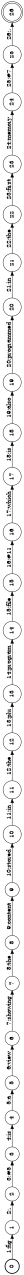 digraph FST {
rankdir = LR;
size = "8.5,11";
label = "";
center = 1;
orientation = Landscape;
ranksep = "0.4";
nodesep = "0.25";
0 [label = "0", shape = circle, style = bold, fontsize = 14]
	0 -> 1 [label = "1:fig", fontsize = 14];
1 [label = "1", shape = circle, style = solid, fontsize = 14]
	1 -> 2 [label = "2:.", fontsize = 14];
2 [label = "2", shape = circle, style = solid, fontsize = 14]
	2 -> 3 [label = "3:#5", fontsize = 14];
3 [label = "3", shape = circle, style = solid, fontsize = 14]
	3 -> 4 [label = "4:is", fontsize = 14];
4 [label = "4", shape = circle, style = solid, fontsize = 14]
	4 -> 5 [label = "5:a", fontsize = 14];
5 [label = "5", shape = circle, style = solid, fontsize = 14]
	5 -> 6 [label = "6:view", fontsize = 14];
6 [label = "6", shape = circle, style = solid, fontsize = 14]
	6 -> 7 [label = "7:showing", fontsize = 14];
7 [label = "7", shape = circle, style = solid, fontsize = 14]
	7 -> 8 [label = "8:the", fontsize = 14];
8 [label = "8", shape = circle, style = solid, fontsize = 14]
	8 -> 9 [label = "9:content", fontsize = 14];
9 [label = "9", shape = circle, style = solid, fontsize = 14]
	9 -> 10 [label = "10:stored", fontsize = 14];
10 [label = "10", shape = circle, style = solid, fontsize = 14]
	10 -> 11 [label = "11:in", fontsize = 14];
11 [label = "11", shape = circle, style = solid, fontsize = 14]
	11 -> 12 [label = "12:the", fontsize = 14];
12 [label = "12", shape = circle, style = solid, fontsize = 14]
	12 -> 13 [label = "13:plu", fontsize = 14];
13 [label = "13", shape = circle, style = solid, fontsize = 14]
	13 -> 14 [label = "14:program", fontsize = 14];
14 [label = "14", shape = circle, style = solid, fontsize = 14]
	14 -> 15 [label = "15:file", fontsize = 14];
15 [label = "15", shape = circle, style = solid, fontsize = 14]
	15 -> 16 [label = "16:#11", fontsize = 14];
16 [label = "16", shape = circle, style = solid, fontsize = 14]
	16 -> 17 [label = "17:which", fontsize = 14];
17 [label = "17", shape = circle, style = solid, fontsize = 14]
	17 -> 18 [label = "18:is", fontsize = 14];
18 [label = "18", shape = circle, style = solid, fontsize = 14]
	18 -> 19 [label = "19:also", fontsize = 14];
19 [label = "19", shape = circle, style = solid, fontsize = 14]
	19 -> 20 [label = "20:programmed", fontsize = 14];
20 [label = "20", shape = circle, style = solid, fontsize = 14]
	20 -> 21 [label = "21:in", fontsize = 14];
21 [label = "21", shape = circle, style = solid, fontsize = 14]
	21 -> 22 [label = "22:the", fontsize = 14];
22 [label = "22", shape = circle, style = solid, fontsize = 14]
	22 -> 23 [label = "23:first", fontsize = 14];
23 [label = "23", shape = circle, style = solid, fontsize = 14]
	23 -> 24 [label = "24:memory", fontsize = 14];
24 [label = "24", shape = circle, style = solid, fontsize = 14]
	24 -> 25 [label = "25:#7", fontsize = 14];
25 [label = "25", shape = circle, style = solid, fontsize = 14]
	25 -> 26 [label = "26:.", fontsize = 14];
26 [label = "26", shape = doublecircle, style = solid, fontsize = 14]
}
